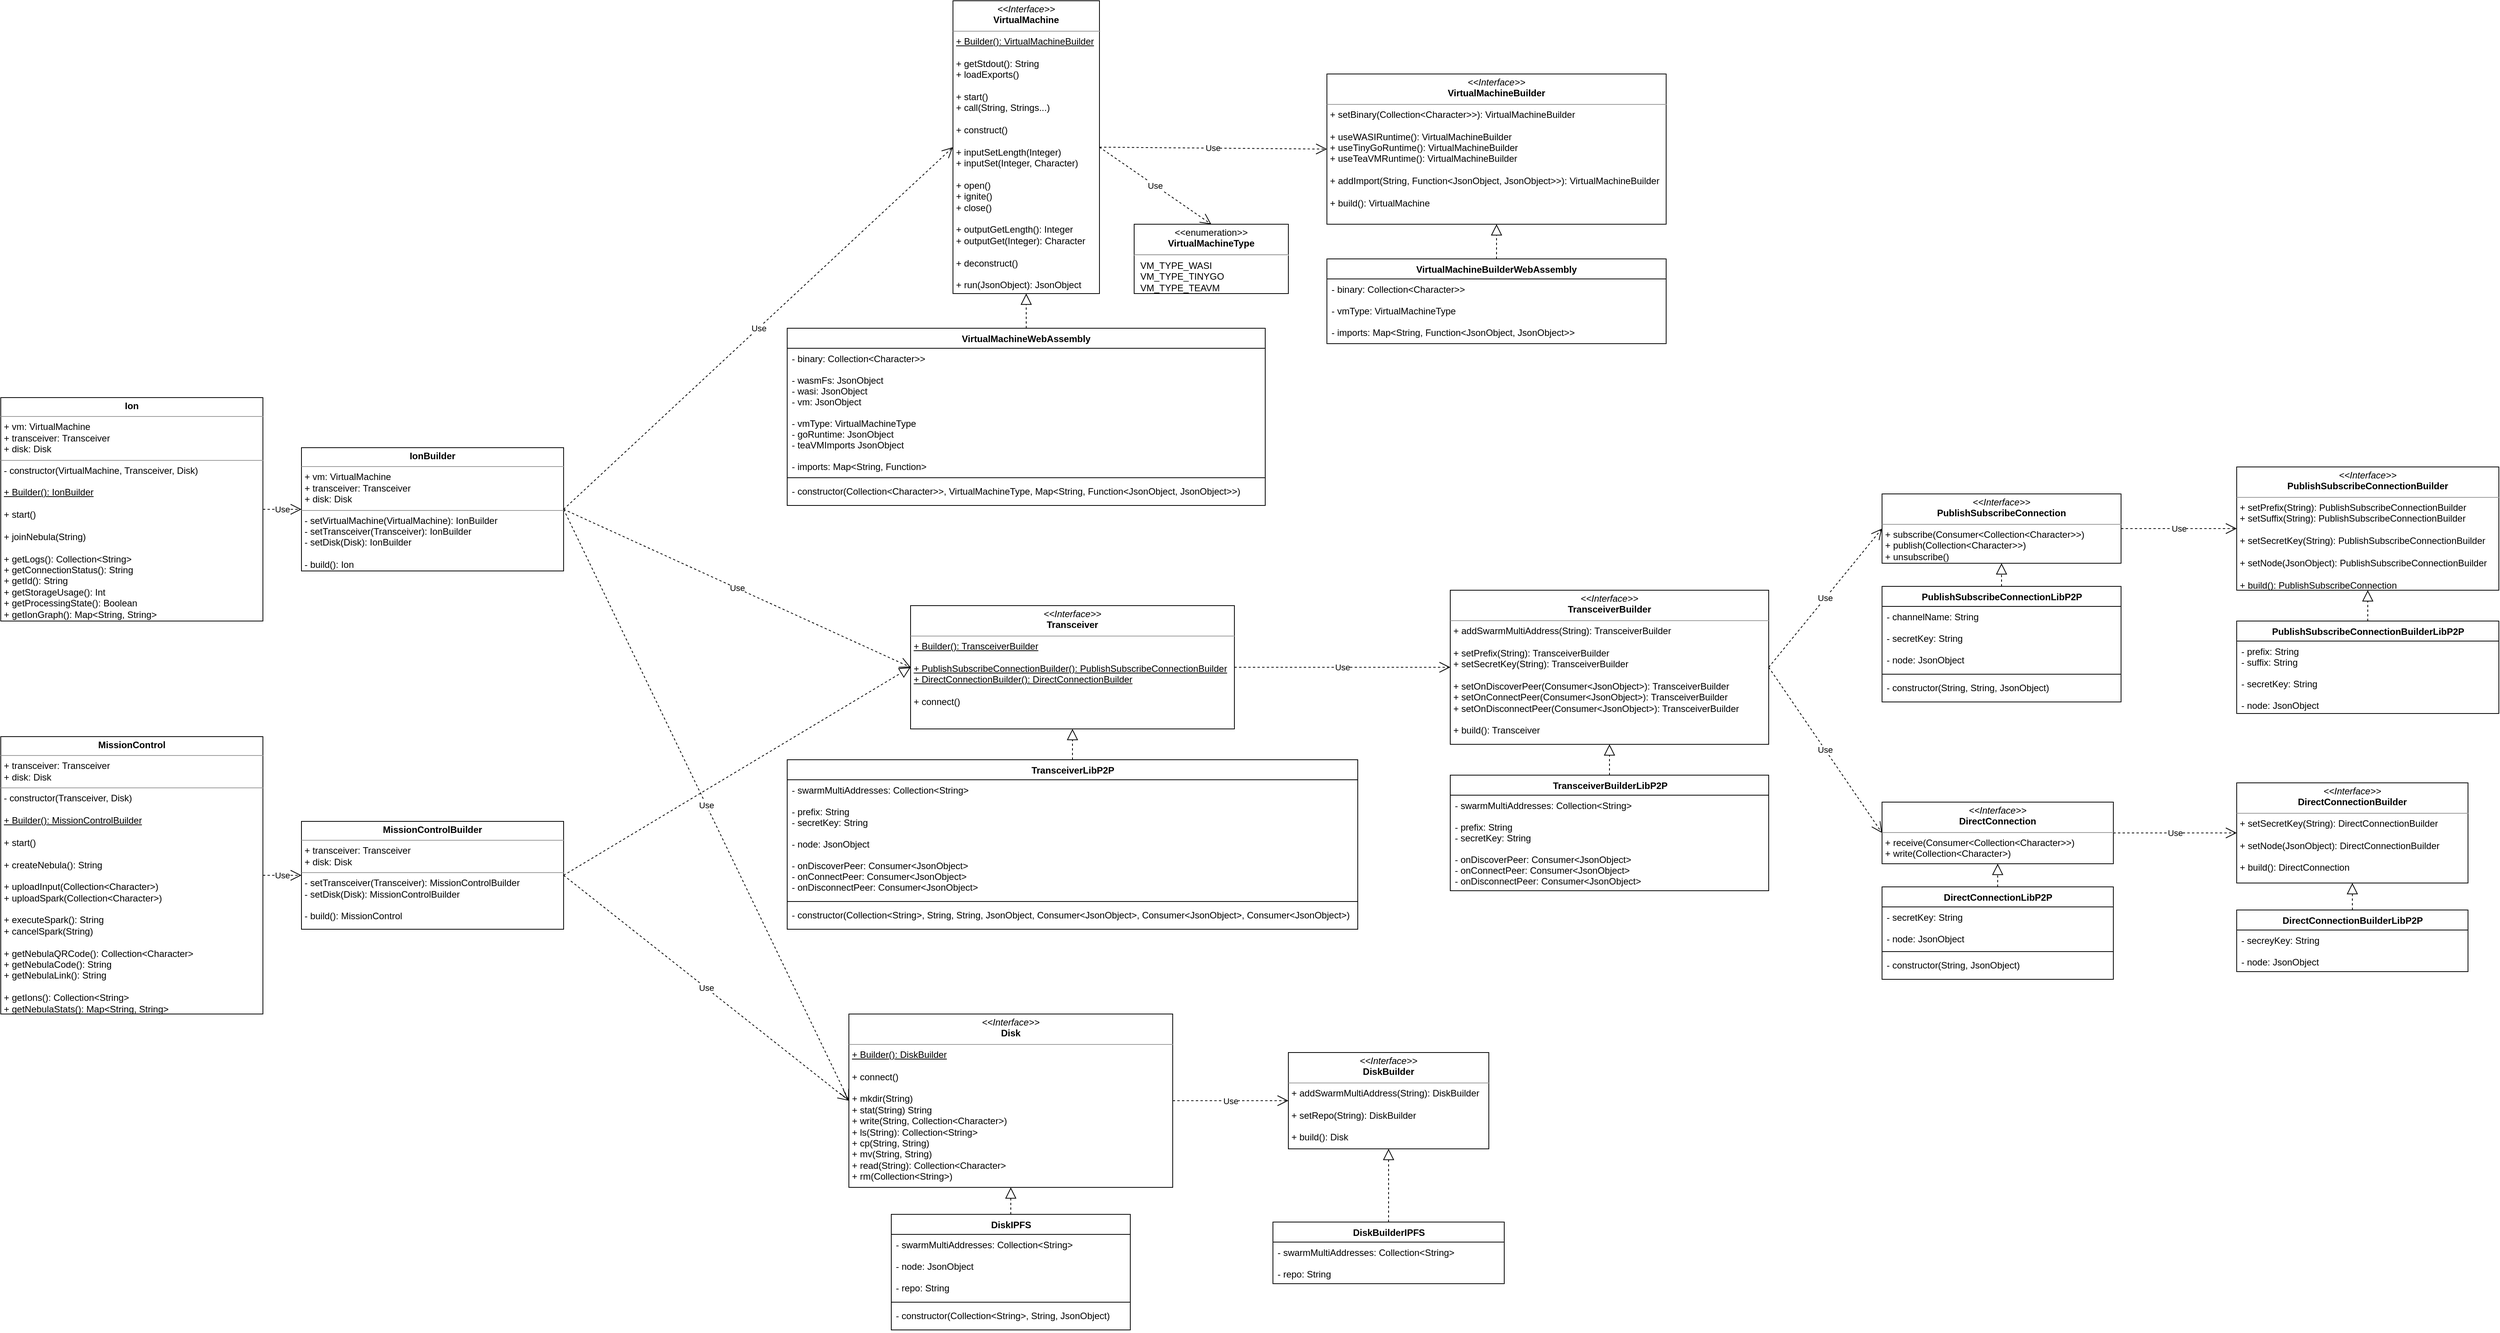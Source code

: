 <mxfile version="13.6.5">
    <diagram id="6hGFLwfOUW9BJ-s0fimq" name="Page-1">
        <mxGraphModel dx="3619" dy="1305" grid="1" gridSize="10" guides="1" tooltips="1" connect="1" arrows="1" fold="1" page="1" pageScale="1" pageWidth="827" pageHeight="1169" math="0" shadow="0">
            <root>
                <mxCell id="0"/>
                <mxCell id="1" parent="0"/>
                <mxCell id="10" value="&lt;p style=&quot;margin: 0px ; margin-top: 4px ; text-align: center&quot;&gt;&amp;lt;&amp;lt;enumeration&amp;gt;&amp;gt;&lt;br&gt;&lt;b&gt;VirtualMachineType&lt;/b&gt;&lt;/p&gt;&lt;hr&gt;&lt;p style=&quot;margin: 0px ; margin-left: 8px ; text-align: left&quot;&gt;VM_TYPE_WASI&lt;br&gt;&lt;/p&gt;&lt;p style=&quot;margin: 0px ; margin-left: 8px ; text-align: left&quot;&gt;VM_TYPE_TINYGO&lt;/p&gt;&lt;p style=&quot;margin: 0px ; margin-left: 8px ; text-align: left&quot;&gt;VM_TYPE_TEAVM&lt;/p&gt;" style="shape=rect;html=1;overflow=fill;whiteSpace=wrap;" parent="1" vertex="1">
                    <mxGeometry x="510" y="495" width="200" height="90" as="geometry"/>
                </mxCell>
                <mxCell id="40" value="&lt;p style=&quot;margin: 0px ; margin-top: 4px ; text-align: center&quot;&gt;&lt;i&gt;&amp;lt;&amp;lt;Interface&amp;gt;&amp;gt;&lt;/i&gt;&lt;br&gt;&lt;b&gt;DirectConnection&lt;/b&gt;&lt;/p&gt;&lt;hr size=&quot;1&quot;&gt;&lt;p style=&quot;margin: 0px ; margin-left: 4px&quot;&gt;+ receive(Consumer&amp;lt;Collection&amp;lt;Character&amp;gt;&amp;gt;)&lt;br&gt;&lt;/p&gt;&lt;p style=&quot;margin: 0px ; margin-left: 4px&quot;&gt;+ write(Collection&amp;lt;Character&amp;gt;)&lt;/p&gt;" style="verticalAlign=top;align=left;overflow=fill;fontSize=12;fontFamily=Helvetica;html=1;" parent="1" vertex="1">
                    <mxGeometry x="1480" y="1245" width="300" height="80" as="geometry"/>
                </mxCell>
                <mxCell id="41" value="" style="endArrow=block;dashed=1;endFill=0;endSize=12;html=1;entryX=0.5;entryY=1;entryDx=0;entryDy=0;exitX=0.5;exitY=0;exitDx=0;exitDy=0;" parent="1" source="32" target="40" edge="1">
                    <mxGeometry width="160" relative="1" as="geometry">
                        <mxPoint x="1380" y="1375" as="sourcePoint"/>
                        <mxPoint x="1540" y="1375" as="targetPoint"/>
                    </mxGeometry>
                </mxCell>
                <mxCell id="42" value="&lt;p style=&quot;margin: 0px ; margin-top: 4px ; text-align: center&quot;&gt;&lt;i&gt;&amp;lt;&amp;lt;Interface&amp;gt;&amp;gt;&lt;/i&gt;&lt;br&gt;&lt;b&gt;DirectConnectionBuilder&lt;/b&gt;&lt;/p&gt;&lt;hr size=&quot;1&quot;&gt;&lt;p style=&quot;margin: 0px ; margin-left: 4px&quot;&gt;+ setSecretKey(String): DirectConnectionBuilder&lt;/p&gt;&lt;p style=&quot;margin: 0px ; margin-left: 4px&quot;&gt;&lt;br&gt;&lt;/p&gt;&lt;p style=&quot;margin: 0px ; margin-left: 4px&quot;&gt;+ setNode(JsonObject): DirectConnectionBuilder&lt;/p&gt;&lt;p style=&quot;margin: 0px ; margin-left: 4px&quot;&gt;&lt;br&gt;&lt;/p&gt;&lt;p style=&quot;margin: 0px ; margin-left: 4px&quot;&gt;+ build(): DirectConnection&lt;/p&gt;" style="verticalAlign=top;align=left;overflow=fill;fontSize=12;fontFamily=Helvetica;html=1;" parent="1" vertex="1">
                    <mxGeometry x="1940" y="1220" width="300" height="130" as="geometry"/>
                </mxCell>
                <mxCell id="43" value="" style="endArrow=block;dashed=1;endFill=0;endSize=12;html=1;entryX=0.5;entryY=1;entryDx=0;entryDy=0;exitX=0.5;exitY=0;exitDx=0;exitDy=0;" parent="1" source="36" target="42" edge="1">
                    <mxGeometry width="160" relative="1" as="geometry">
                        <mxPoint x="1690" y="1375" as="sourcePoint"/>
                        <mxPoint x="1850" y="1375" as="targetPoint"/>
                    </mxGeometry>
                </mxCell>
                <mxCell id="45" value="&lt;p style=&quot;margin: 0px ; margin-top: 4px ; text-align: center&quot;&gt;&lt;i&gt;&amp;lt;&amp;lt;Interface&amp;gt;&amp;gt;&lt;/i&gt;&lt;br&gt;&lt;b&gt;PublishSubscribeConnection&lt;/b&gt;&lt;/p&gt;&lt;hr size=&quot;1&quot;&gt;&lt;p style=&quot;margin: 0px ; margin-left: 4px&quot;&gt;+ subscribe(Consumer&amp;lt;Collection&amp;lt;Character&amp;gt;&amp;gt;)&lt;/p&gt;&lt;p style=&quot;margin: 0px ; margin-left: 4px&quot;&gt;+ publish(Collection&amp;lt;Character&amp;gt;&amp;gt;)&lt;/p&gt;&lt;p style=&quot;margin: 0px ; margin-left: 4px&quot;&gt;+ unsubscribe()&lt;/p&gt;" style="verticalAlign=top;align=left;overflow=fill;fontSize=12;fontFamily=Helvetica;html=1;" parent="1" vertex="1">
                    <mxGeometry x="1480" y="845" width="310" height="90" as="geometry"/>
                </mxCell>
                <mxCell id="46" value="" style="endArrow=block;dashed=1;endFill=0;endSize=12;html=1;entryX=0.5;entryY=1;entryDx=0;entryDy=0;exitX=0.5;exitY=0;exitDx=0;exitDy=0;" parent="1" source="23" target="45" edge="1">
                    <mxGeometry width="160" relative="1" as="geometry">
                        <mxPoint x="1460" y="1185" as="sourcePoint"/>
                        <mxPoint x="1620" y="1185" as="targetPoint"/>
                    </mxGeometry>
                </mxCell>
                <mxCell id="47" value="&lt;p style=&quot;margin: 0px ; margin-top: 4px ; text-align: center&quot;&gt;&lt;i&gt;&amp;lt;&amp;lt;Interface&amp;gt;&amp;gt;&lt;/i&gt;&lt;br&gt;&lt;b&gt;PublishSubscribeConnectionBuilder&lt;/b&gt;&lt;/p&gt;&lt;hr size=&quot;1&quot;&gt;&lt;p style=&quot;margin: 0px ; margin-left: 4px&quot;&gt;+ setPrefix(String): PublishSubscribeConnectionBuilder&lt;/p&gt;&lt;p style=&quot;margin: 0px ; margin-left: 4px&quot;&gt;+ setSuffix(String): PublishSubscribeConnectionBuilder&lt;/p&gt;&lt;p style=&quot;margin: 0px ; margin-left: 4px&quot;&gt;&lt;br&gt;&lt;/p&gt;&lt;p style=&quot;margin: 0px ; margin-left: 4px&quot;&gt;+ setSecretKey(String): PublishSubscribeConnectionBuilder&lt;/p&gt;&lt;p style=&quot;margin: 0px ; margin-left: 4px&quot;&gt;&lt;br&gt;&lt;/p&gt;&lt;p style=&quot;margin: 0px ; margin-left: 4px&quot;&gt;+ setNode(JsonObject): PublishSubscribeConnectionBuilder&lt;/p&gt;&lt;p style=&quot;margin: 0px ; margin-left: 4px&quot;&gt;&lt;br&gt;&lt;/p&gt;&lt;p style=&quot;margin: 0px ; margin-left: 4px&quot;&gt;+ build(): PublishSubscribeConnection&lt;/p&gt;" style="verticalAlign=top;align=left;overflow=fill;fontSize=12;fontFamily=Helvetica;html=1;" parent="1" vertex="1">
                    <mxGeometry x="1940" y="810" width="340" height="160" as="geometry"/>
                </mxCell>
                <mxCell id="51" value="" style="endArrow=block;dashed=1;endFill=0;endSize=12;html=1;entryX=0.5;entryY=1;entryDx=0;entryDy=0;exitX=0.5;exitY=0;exitDx=0;exitDy=0;" parent="1" source="28" target="47" edge="1">
                    <mxGeometry width="160" relative="1" as="geometry">
                        <mxPoint x="1875" y="1165" as="sourcePoint"/>
                        <mxPoint x="2035" y="1165" as="targetPoint"/>
                    </mxGeometry>
                </mxCell>
                <mxCell id="52" value="&lt;p style=&quot;margin: 0px ; margin-top: 4px ; text-align: center&quot;&gt;&lt;i&gt;&amp;lt;&amp;lt;Interface&amp;gt;&amp;gt;&lt;/i&gt;&lt;br&gt;&lt;b&gt;TransceiverBuilder&lt;/b&gt;&lt;/p&gt;&lt;hr size=&quot;1&quot;&gt;&lt;p style=&quot;margin: 0px ; margin-left: 4px&quot;&gt;+ addSwarmMultiAddress(String): TransceiverBuilder&lt;br style=&quot;padding: 0px ; margin: 0px&quot;&gt;&lt;br style=&quot;padding: 0px ; margin: 0px&quot;&gt;+ setPrefix(String): TransceiverBuilder&lt;br style=&quot;padding: 0px ; margin: 0px&quot;&gt;+ setSecretKey(String): TransceiverBuilder&lt;br style=&quot;padding: 0px ; margin: 0px&quot;&gt;&lt;br style=&quot;padding: 0px ; margin: 0px&quot;&gt;+ setOnDiscoverPeer(Consumer&amp;lt;JsonObject&amp;gt;): TransceiverBuilder&lt;br style=&quot;padding: 0px ; margin: 0px&quot;&gt;+ setOnConnectPeer(Consumer&amp;lt;JsonObject&amp;gt;): TransceiverBuilder&lt;br style=&quot;padding: 0px ; margin: 0px&quot;&gt;+ setOnDisconnectPeer(Consumer&amp;lt;JsonObject&amp;gt;): TransceiverBuilder&lt;br style=&quot;padding: 0px ; margin: 0px&quot;&gt;&lt;br style=&quot;padding: 0px ; margin: 0px&quot;&gt;+ build(): Transceiver&lt;br&gt;&lt;/p&gt;" style="verticalAlign=top;align=left;overflow=fill;fontSize=12;fontFamily=Helvetica;html=1;" parent="1" vertex="1">
                    <mxGeometry x="920" y="970" width="413" height="200" as="geometry"/>
                </mxCell>
                <mxCell id="sxHCqdWgwuU_68WpSeui-53" value="&lt;p style=&quot;margin: 0px ; margin-top: 4px ; text-align: center&quot;&gt;&lt;i&gt;&amp;lt;&amp;lt;Interface&amp;gt;&amp;gt;&lt;/i&gt;&lt;br&gt;&lt;b&gt;Transceiver&lt;/b&gt;&lt;/p&gt;&lt;hr size=&quot;1&quot;&gt;&lt;p style=&quot;margin: 0px ; margin-left: 4px&quot;&gt;&lt;u&gt;+ Builder(): TransceiverBuilder&lt;br&gt;&lt;br&gt;+ PublishSubscribeConnectionBuilder(): PublishSubscribeConnectionBuilder&lt;br&gt;&lt;/u&gt;&lt;u&gt;+ DirectConnectionBuilder(): DirectConnectionBuilder&lt;br&gt;&lt;/u&gt;&lt;br&gt;+ connect()&lt;br&gt;&lt;/p&gt;" style="verticalAlign=top;align=left;overflow=fill;fontSize=12;fontFamily=Helvetica;html=1;" parent="1" vertex="1">
                    <mxGeometry x="220" y="990" width="420" height="160" as="geometry"/>
                </mxCell>
                <mxCell id="sxHCqdWgwuU_68WpSeui-55" value="&lt;p style=&quot;margin: 0px ; margin-top: 4px ; text-align: center&quot;&gt;&lt;i&gt;&amp;lt;&amp;lt;Interface&amp;gt;&amp;gt;&lt;/i&gt;&lt;br&gt;&lt;b&gt;VirtualMachineBuilder&lt;/b&gt;&lt;br&gt;&lt;/p&gt;&lt;hr size=&quot;1&quot;&gt;&lt;p style=&quot;margin: 0px ; margin-left: 4px&quot;&gt;&lt;span&gt;+ setBinary(Collection&amp;lt;Character&amp;gt;&amp;gt;): VirtualMachineBuilder&lt;/span&gt;&lt;br&gt;&lt;/p&gt;&lt;p style=&quot;margin: 0px ; margin-left: 4px&quot;&gt;&lt;br&gt;&lt;/p&gt;&lt;p style=&quot;margin: 0px ; margin-left: 4px&quot;&gt;+ useWASIRuntime(): VirtualMachineBuilder&lt;/p&gt;&lt;p style=&quot;margin: 0px ; margin-left: 4px&quot;&gt;+ useTinyGoRuntime(): VirtualMachineBuilder&lt;/p&gt;&lt;p style=&quot;margin: 0px ; margin-left: 4px&quot;&gt;+ useTeaVMRuntime(): VirtualMachineBuilder&lt;/p&gt;&lt;p style=&quot;margin: 0px ; margin-left: 4px&quot;&gt;&lt;br&gt;&lt;/p&gt;&lt;p style=&quot;margin: 0px ; margin-left: 4px&quot;&gt;+ addImport(String, Function&amp;lt;JsonObject, JsonObject&amp;gt;&amp;gt;): VirtualMachineBuilder&lt;/p&gt;&lt;p style=&quot;margin: 0px ; margin-left: 4px&quot;&gt;&lt;br&gt;&lt;/p&gt;&lt;p style=&quot;margin: 0px ; margin-left: 4px&quot;&gt;+ build(): VirtualMachine&lt;/p&gt;" style="verticalAlign=top;align=left;overflow=fill;fontSize=12;fontFamily=Helvetica;html=1;" parent="1" vertex="1">
                    <mxGeometry x="760" y="300" width="440" height="195" as="geometry"/>
                </mxCell>
                <mxCell id="sxHCqdWgwuU_68WpSeui-58" value="&lt;p style=&quot;margin: 0px ; margin-top: 4px ; text-align: center&quot;&gt;&lt;i&gt;&amp;lt;&amp;lt;Interface&amp;gt;&amp;gt;&lt;/i&gt;&lt;br&gt;&lt;span style=&quot;font-weight: 700&quot;&gt;VirtualMachine&lt;/span&gt;&lt;br&gt;&lt;/p&gt;&lt;hr size=&quot;1&quot;&gt;&lt;p style=&quot;margin: 0px ; margin-left: 4px&quot;&gt;&lt;u&gt;+ Builder(): VirtualMachineBuilder&lt;br&gt;&lt;/u&gt;&lt;br&gt;+ getStdout(): String&lt;br&gt;+ loadExports()&lt;br&gt;&lt;br&gt;+ start()&lt;br&gt;+ call(String, Strings...)&lt;br&gt;&lt;br&gt;+ construct()&lt;br&gt;&lt;br&gt;+ inputSetLength(Integer)&lt;br&gt;+ inputSet(Integer, Character)&lt;br&gt;&lt;br&gt;+ open()&lt;br&gt;+ ignite()&lt;br&gt;+ close()&lt;br&gt;&lt;br&gt;+ outputGetLength(): Integer&lt;br&gt;+ outputGet(Integer): Character&lt;br&gt;&lt;br&gt;+ deconstruct()&lt;br&gt;&lt;br&gt;+ run(JsonObject): JsonObject&lt;br&gt;&lt;/p&gt;" style="verticalAlign=top;align=left;overflow=fill;fontSize=12;fontFamily=Helvetica;html=1;" parent="1" vertex="1">
                    <mxGeometry x="275" y="205" width="190" height="380" as="geometry"/>
                </mxCell>
                <mxCell id="fKdP36l-M5kC6lyTv1g1-52" value="&lt;p style=&quot;margin: 0px ; margin-top: 4px ; text-align: center&quot;&gt;&lt;i&gt;&amp;lt;&amp;lt;Interface&amp;gt;&amp;gt;&lt;/i&gt;&lt;br&gt;&lt;b&gt;Disk&lt;/b&gt;&lt;/p&gt;&lt;hr size=&quot;1&quot;&gt;&lt;p style=&quot;margin: 0px ; margin-left: 4px&quot;&gt;&lt;u&gt;+ Builder(): DiskBuilder&lt;/u&gt;&lt;u&gt;&lt;br&gt;&lt;/u&gt;&lt;br&gt;+ connect()&lt;br&gt;&lt;/p&gt;&lt;p style=&quot;margin: 0px ; margin-left: 4px&quot;&gt;&lt;br&gt;&lt;/p&gt;&lt;p style=&quot;margin: 0px ; margin-left: 4px&quot;&gt;+ mkdir(String)&lt;/p&gt;&lt;p style=&quot;margin: 0px ; margin-left: 4px&quot;&gt;+ stat(String) String&lt;/p&gt;&lt;p style=&quot;margin: 0px ; margin-left: 4px&quot;&gt;+ write(String, Collection&amp;lt;Character&amp;gt;)&lt;/p&gt;&lt;p style=&quot;margin: 0px ; margin-left: 4px&quot;&gt;+ ls(String): Collection&amp;lt;String&amp;gt;&lt;/p&gt;&lt;p style=&quot;margin: 0px ; margin-left: 4px&quot;&gt;+ cp(String, String)&lt;/p&gt;&lt;p style=&quot;margin: 0px ; margin-left: 4px&quot;&gt;+ mv(String, String)&lt;/p&gt;&lt;p style=&quot;margin: 0px ; margin-left: 4px&quot;&gt;+ read(String): Collection&amp;lt;Character&amp;gt;&lt;/p&gt;&lt;p style=&quot;margin: 0px ; margin-left: 4px&quot;&gt;+ rm(Collection&amp;lt;String&amp;gt;)&lt;/p&gt;" style="verticalAlign=top;align=left;overflow=fill;fontSize=12;fontFamily=Helvetica;html=1;" parent="1" vertex="1">
                    <mxGeometry x="140" y="1520" width="420" height="225" as="geometry"/>
                </mxCell>
                <mxCell id="fKdP36l-M5kC6lyTv1g1-57" value="" style="endArrow=block;dashed=1;endFill=0;endSize=12;html=1;entryX=0.5;entryY=1;entryDx=0;entryDy=0;exitX=0.5;exitY=0;exitDx=0;exitDy=0;" parent="1" source="fKdP36l-M5kC6lyTv1g1-53" target="fKdP36l-M5kC6lyTv1g1-52" edge="1">
                    <mxGeometry width="160" relative="1" as="geometry">
                        <mxPoint x="645" y="1900" as="sourcePoint"/>
                        <mxPoint x="805" y="1900" as="targetPoint"/>
                    </mxGeometry>
                </mxCell>
                <mxCell id="fKdP36l-M5kC6lyTv1g1-58" value="&lt;p style=&quot;margin: 0px ; margin-top: 4px ; text-align: center&quot;&gt;&lt;i&gt;&amp;lt;&amp;lt;Interface&amp;gt;&amp;gt;&lt;/i&gt;&lt;br&gt;&lt;b&gt;DiskBuilder&lt;/b&gt;&lt;/p&gt;&lt;hr size=&quot;1&quot;&gt;&lt;p style=&quot;margin: 0px ; margin-left: 4px&quot;&gt;+ addSwarmMultiAddress(String): DiskBuilder&lt;br style=&quot;padding: 0px ; margin: 0px&quot;&gt;&lt;/p&gt;&lt;p style=&quot;margin: 0px ; margin-left: 4px&quot;&gt;&lt;br&gt;&lt;/p&gt;&lt;p style=&quot;margin: 0px ; margin-left: 4px&quot;&gt;+ setRepo(String): DiskBuilder&lt;/p&gt;&lt;p style=&quot;margin: 0px ; margin-left: 4px&quot;&gt;&lt;br&gt;&lt;/p&gt;&lt;p style=&quot;margin: 0px ; margin-left: 4px&quot;&gt;+ build(): Disk&lt;/p&gt;" style="verticalAlign=top;align=left;overflow=fill;fontSize=12;fontFamily=Helvetica;html=1;" parent="1" vertex="1">
                    <mxGeometry x="710" y="1570" width="260" height="125" as="geometry"/>
                </mxCell>
                <mxCell id="fKdP36l-M5kC6lyTv1g1-61" value="" style="endArrow=block;dashed=1;endFill=0;endSize=12;html=1;entryX=0.5;entryY=1;entryDx=0;entryDy=0;exitX=0.5;exitY=0;exitDx=0;exitDy=0;" parent="1" source="fKdP36l-M5kC6lyTv1g1-59" target="fKdP36l-M5kC6lyTv1g1-58" edge="1">
                    <mxGeometry width="160" relative="1" as="geometry">
                        <mxPoint x="1115" y="1730" as="sourcePoint"/>
                        <mxPoint x="1275" y="1730" as="targetPoint"/>
                    </mxGeometry>
                </mxCell>
                <mxCell id="fKdP36l-M5kC6lyTv1g1-69" value="&lt;p style=&quot;margin: 0px ; margin-top: 4px ; text-align: center&quot;&gt;&lt;b&gt;Ion&lt;/b&gt;&lt;/p&gt;&lt;hr size=&quot;1&quot;&gt;&lt;p style=&quot;margin: 0px ; margin-left: 4px&quot;&gt;+ vm: VirtualMachine&lt;/p&gt;&lt;p style=&quot;margin: 0px ; margin-left: 4px&quot;&gt;+ transceiver: Transceiver&lt;/p&gt;&lt;p style=&quot;margin: 0px ; margin-left: 4px&quot;&gt;+ disk: Disk&lt;/p&gt;&lt;hr size=&quot;1&quot;&gt;&lt;p style=&quot;margin: 0px ; margin-left: 4px&quot;&gt;- constructor(VirtualMachine, Transceiver, Disk)&lt;/p&gt;&lt;p style=&quot;margin: 0px ; margin-left: 4px&quot;&gt;&lt;br&gt;&lt;/p&gt;&lt;p style=&quot;margin: 0px ; margin-left: 4px&quot;&gt;&lt;u&gt;+ Builder(): IonBuilder&lt;br&gt;&lt;/u&gt;&lt;/p&gt;&lt;p style=&quot;margin: 0px ; margin-left: 4px&quot;&gt;&lt;br&gt;&lt;/p&gt;&lt;p style=&quot;margin: 0px 0px 0px 4px&quot;&gt;+ start()&lt;/p&gt;&lt;p style=&quot;margin: 0px 0px 0px 4px&quot;&gt;&lt;br&gt;&lt;/p&gt;&lt;p style=&quot;margin: 0px 0px 0px 4px&quot;&gt;+ joinNebula(String)&lt;/p&gt;&lt;p style=&quot;margin: 0px 0px 0px 4px&quot;&gt;&lt;br&gt;&lt;/p&gt;&lt;p style=&quot;margin: 0px 0px 0px 4px&quot;&gt;+ getLogs(): Collection&amp;lt;String&amp;gt;&lt;/p&gt;&lt;p style=&quot;margin: 0px 0px 0px 4px&quot;&gt;+ getConnectionStatus(): String&lt;/p&gt;&lt;p style=&quot;margin: 0px 0px 0px 4px&quot;&gt;+ getId(): String&lt;/p&gt;&lt;p style=&quot;margin: 0px 0px 0px 4px&quot;&gt;+ getStorageUsage(): Int&lt;/p&gt;&lt;p style=&quot;margin: 0px 0px 0px 4px&quot;&gt;+ getProcessingState(): Boolean&lt;/p&gt;&lt;p style=&quot;margin: 0px 0px 0px 4px&quot;&gt;+ getIonGraph(): Map&amp;lt;String, String&amp;gt;&lt;/p&gt;" style="verticalAlign=top;align=left;overflow=fill;fontSize=12;fontFamily=Helvetica;html=1;" parent="1" vertex="1">
                    <mxGeometry x="-960" y="720" width="340" height="290" as="geometry"/>
                </mxCell>
                <mxCell id="fKdP36l-M5kC6lyTv1g1-70" value="&lt;p style=&quot;margin: 0px ; margin-top: 4px ; text-align: center&quot;&gt;&lt;b&gt;IonBuilder&lt;/b&gt;&lt;br&gt;&lt;/p&gt;&lt;hr size=&quot;1&quot;&gt;&lt;p style=&quot;margin: 0px ; margin-left: 4px&quot;&gt;+ vm: VirtualMachine&lt;/p&gt;&lt;p style=&quot;margin: 0px ; margin-left: 4px&quot;&gt;+ transceiver: Transceiver&lt;/p&gt;&lt;p style=&quot;margin: 0px ; margin-left: 4px&quot;&gt;+ disk: Disk&lt;/p&gt;&lt;hr size=&quot;1&quot;&gt;&lt;p style=&quot;margin: 0px ; margin-left: 4px&quot;&gt;- setVirtualMachine(VirtualMachine): IonBuilder&lt;/p&gt;&lt;p style=&quot;margin: 0px ; margin-left: 4px&quot;&gt;- setTransceiver(Transceiver): IonBuilder&lt;/p&gt;&lt;p style=&quot;margin: 0px ; margin-left: 4px&quot;&gt;- setDisk(Disk): IonBuilder&lt;/p&gt;&lt;p style=&quot;margin: 0px ; margin-left: 4px&quot;&gt;&lt;br&gt;&lt;/p&gt;&lt;p style=&quot;margin: 0px ; margin-left: 4px&quot;&gt;- build(): Ion&lt;/p&gt;" style="verticalAlign=top;align=left;overflow=fill;fontSize=12;fontFamily=Helvetica;html=1;" parent="1" vertex="1">
                    <mxGeometry x="-570" y="785" width="340" height="160" as="geometry"/>
                </mxCell>
                <mxCell id="fKdP36l-M5kC6lyTv1g1-71" value="&lt;p style=&quot;margin: 0px ; margin-top: 4px ; text-align: center&quot;&gt;&lt;b&gt;MissionControl&lt;/b&gt;&lt;/p&gt;&lt;hr size=&quot;1&quot;&gt;&lt;p style=&quot;margin: 0px ; margin-left: 4px&quot;&gt;&lt;span&gt;+ transceiver: Transceiver&lt;/span&gt;&lt;br&gt;&lt;/p&gt;&lt;p style=&quot;margin: 0px ; margin-left: 4px&quot;&gt;+ disk: Disk&lt;/p&gt;&lt;hr size=&quot;1&quot;&gt;&lt;p style=&quot;margin: 0px ; margin-left: 4px&quot;&gt;- constructor(Transceiver, Disk)&lt;/p&gt;&lt;p style=&quot;margin: 0px ; margin-left: 4px&quot;&gt;&lt;br&gt;&lt;/p&gt;&lt;p style=&quot;margin: 0px ; margin-left: 4px&quot;&gt;&lt;u&gt;+ Builder(): MissionControlBuilder&lt;br&gt;&lt;/u&gt;&lt;/p&gt;&lt;p style=&quot;margin: 0px ; margin-left: 4px&quot;&gt;&lt;br&gt;&lt;/p&gt;&lt;p style=&quot;margin: 0px 0px 0px 4px&quot;&gt;+ start()&lt;/p&gt;&lt;p style=&quot;margin: 0px 0px 0px 4px&quot;&gt;&lt;br&gt;&lt;/p&gt;&lt;p style=&quot;margin: 0px 0px 0px 4px&quot;&gt;+ createNebula(): String&lt;/p&gt;&lt;p style=&quot;margin: 0px 0px 0px 4px&quot;&gt;&lt;br&gt;&lt;/p&gt;&lt;p style=&quot;margin: 0px 0px 0px 4px&quot;&gt;+ uploadInput(Collection&amp;lt;Character&amp;gt;)&lt;/p&gt;&lt;p style=&quot;margin: 0px 0px 0px 4px&quot;&gt;+ uploadSpark(Collection&amp;lt;Character&amp;gt;)&lt;/p&gt;&lt;p style=&quot;margin: 0px 0px 0px 4px&quot;&gt;&lt;br&gt;&lt;/p&gt;&lt;p style=&quot;margin: 0px 0px 0px 4px&quot;&gt;+ executeSpark(): String&lt;/p&gt;&lt;p style=&quot;margin: 0px 0px 0px 4px&quot;&gt;+ cancelSpark(String)&lt;/p&gt;&lt;p style=&quot;margin: 0px 0px 0px 4px&quot;&gt;&lt;br&gt;&lt;/p&gt;&lt;p style=&quot;margin: 0px 0px 0px 4px&quot;&gt;+ getNebulaQRCode(): Collection&amp;lt;Character&amp;gt;&lt;/p&gt;&lt;p style=&quot;margin: 0px 0px 0px 4px&quot;&gt;+ getNebulaCode(): String&lt;/p&gt;&lt;p style=&quot;margin: 0px 0px 0px 4px&quot;&gt;+ getNebulaLink(): String&lt;/p&gt;&lt;p style=&quot;margin: 0px 0px 0px 4px&quot;&gt;&lt;br&gt;&lt;/p&gt;&lt;p style=&quot;margin: 0px 0px 0px 4px&quot;&gt;+ getIons(): Collection&amp;lt;String&amp;gt;&lt;/p&gt;&lt;p style=&quot;margin: 0px 0px 0px 4px&quot;&gt;+ getNebulaStats(): Map&amp;lt;String, String&amp;gt;&lt;/p&gt;" style="verticalAlign=top;align=left;overflow=fill;fontSize=12;fontFamily=Helvetica;html=1;" parent="1" vertex="1">
                    <mxGeometry x="-960" y="1160" width="340" height="360" as="geometry"/>
                </mxCell>
                <mxCell id="fKdP36l-M5kC6lyTv1g1-72" value="&lt;p style=&quot;margin: 0px ; margin-top: 4px ; text-align: center&quot;&gt;&lt;b&gt;MissionControlBuilder&lt;/b&gt;&lt;br&gt;&lt;/p&gt;&lt;hr size=&quot;1&quot;&gt;&lt;p style=&quot;margin: 0px ; margin-left: 4px&quot;&gt;&lt;span&gt;+ transceiver: Transceiver&lt;/span&gt;&lt;br&gt;&lt;/p&gt;&lt;p style=&quot;margin: 0px ; margin-left: 4px&quot;&gt;+ disk: Disk&lt;/p&gt;&lt;hr size=&quot;1&quot;&gt;&lt;p style=&quot;margin: 0px ; margin-left: 4px&quot;&gt;&lt;span&gt;- setTransceiver(Transceiver): MissionControlBuilder&lt;/span&gt;&lt;br&gt;&lt;/p&gt;&lt;p style=&quot;margin: 0px ; margin-left: 4px&quot;&gt;- setDisk(Disk): MissionControlBuilder&lt;/p&gt;&lt;p style=&quot;margin: 0px ; margin-left: 4px&quot;&gt;&lt;br&gt;&lt;/p&gt;&lt;p style=&quot;margin: 0px ; margin-left: 4px&quot;&gt;- build(): MissionControl&lt;/p&gt;" style="verticalAlign=top;align=left;overflow=fill;fontSize=12;fontFamily=Helvetica;html=1;" parent="1" vertex="1">
                    <mxGeometry x="-570" y="1270" width="340" height="140" as="geometry"/>
                </mxCell>
                <mxCell id="15" value="TransceiverLibP2P" style="swimlane;fontStyle=1;align=center;verticalAlign=top;childLayout=stackLayout;horizontal=1;startSize=26;horizontalStack=0;resizeParent=1;resizeParentMax=0;resizeLast=0;collapsible=1;marginBottom=0;html=1;" parent="1" vertex="1">
                    <mxGeometry x="60" y="1190" width="740" height="220" as="geometry"/>
                </mxCell>
                <mxCell id="16" value="- swarmMultiAddresses: Collection&lt;String&gt;&#10;&#10;- prefix: String&#10;- secretKey: String&#10;&#10;- node: JsonObject&#10;&#10;- onDiscoverPeer: Consumer&lt;JsonObject&gt;&#10;- onConnectPeer: Consumer&lt;JsonObject&gt;&#10;- onDisconnectPeer: Consumer&lt;JsonObject&gt;" style="text;strokeColor=none;fillColor=none;align=left;verticalAlign=top;spacingLeft=4;spacingRight=4;overflow=hidden;rotatable=0;points=[[0,0.5],[1,0.5]];portConstraint=eastwest;" parent="15" vertex="1">
                    <mxGeometry y="26" width="740" height="154" as="geometry"/>
                </mxCell>
                <mxCell id="17" value="" style="line;strokeWidth=1;fillColor=none;align=left;verticalAlign=middle;spacingTop=-1;spacingLeft=3;spacingRight=3;rotatable=0;labelPosition=right;points=[];portConstraint=eastwest;" parent="15" vertex="1">
                    <mxGeometry y="180" width="740" height="8" as="geometry"/>
                </mxCell>
                <mxCell id="18" value="- constructor(Collection&amp;lt;String&amp;gt;, String, String, JsonObject, Consumer&amp;lt;JsonObject&amp;gt;, Consumer&amp;lt;JsonObject&amp;gt;, Consumer&amp;lt;JsonObject&amp;gt;)" style="text;strokeColor=none;fillColor=none;align=left;verticalAlign=top;spacingLeft=4;spacingRight=4;overflow=hidden;rotatable=0;points=[[0,0.5],[1,0.5]];portConstraint=eastwest;html=1;" parent="15" vertex="1">
                    <mxGeometry y="188" width="740" height="32" as="geometry"/>
                </mxCell>
                <mxCell id="53" value="" style="endArrow=block;dashed=1;endFill=0;endSize=12;html=1;entryX=0.5;entryY=1;entryDx=0;entryDy=0;exitX=0.5;exitY=0;exitDx=0;exitDy=0;" edge="1" parent="1" source="6" target="sxHCqdWgwuU_68WpSeui-58">
                    <mxGeometry width="160" relative="1" as="geometry">
                        <mxPoint x="-120" y="770" as="sourcePoint"/>
                        <mxPoint x="40" y="770" as="targetPoint"/>
                    </mxGeometry>
                </mxCell>
                <mxCell id="54" value="" style="endArrow=block;dashed=1;endFill=0;endSize=12;html=1;entryX=0.5;entryY=1;entryDx=0;entryDy=0;exitX=0.5;exitY=0;exitDx=0;exitDy=0;" edge="1" parent="1" source="11" target="sxHCqdWgwuU_68WpSeui-55">
                    <mxGeometry width="160" relative="1" as="geometry">
                        <mxPoint x="820" y="775" as="sourcePoint"/>
                        <mxPoint x="980" y="775" as="targetPoint"/>
                    </mxGeometry>
                </mxCell>
                <mxCell id="55" value="" style="endArrow=block;dashed=1;endFill=0;endSize=12;html=1;entryX=0.5;entryY=1;entryDx=0;entryDy=0;exitX=0.5;exitY=0;exitDx=0;exitDy=0;" edge="1" parent="1" source="15" target="sxHCqdWgwuU_68WpSeui-53">
                    <mxGeometry width="160" relative="1" as="geometry">
                        <mxPoint x="-320" y="1310" as="sourcePoint"/>
                        <mxPoint x="-160" y="1310" as="targetPoint"/>
                    </mxGeometry>
                </mxCell>
                <mxCell id="56" value="" style="endArrow=block;dashed=1;endFill=0;endSize=12;html=1;entryX=0.5;entryY=1;entryDx=0;entryDy=0;exitX=0.5;exitY=0;exitDx=0;exitDy=0;" edge="1" parent="1" source="19" target="52">
                    <mxGeometry width="160" relative="1" as="geometry">
                        <mxPoint x="1090" y="1460" as="sourcePoint"/>
                        <mxPoint x="1250" y="1460" as="targetPoint"/>
                    </mxGeometry>
                </mxCell>
                <mxCell id="57" value="Use" style="endArrow=open;endSize=12;dashed=1;html=1;entryX=0;entryY=0.5;entryDx=0;entryDy=0;exitX=1;exitY=0.5;exitDx=0;exitDy=0;" edge="1" parent="1" source="fKdP36l-M5kC6lyTv1g1-70" target="sxHCqdWgwuU_68WpSeui-58">
                    <mxGeometry width="160" relative="1" as="geometry">
                        <mxPoint x="-170" y="820" as="sourcePoint"/>
                        <mxPoint x="-60" y="430" as="targetPoint"/>
                    </mxGeometry>
                </mxCell>
                <mxCell id="58" value="Use" style="endArrow=open;endSize=12;dashed=1;html=1;entryX=0;entryY=0.5;entryDx=0;entryDy=0;exitX=1;exitY=0.5;exitDx=0;exitDy=0;" edge="1" parent="1" source="fKdP36l-M5kC6lyTv1g1-70" target="sxHCqdWgwuU_68WpSeui-53">
                    <mxGeometry width="160" relative="1" as="geometry">
                        <mxPoint x="-160" y="880" as="sourcePoint"/>
                        <mxPoint x="70" y="1030" as="targetPoint"/>
                    </mxGeometry>
                </mxCell>
                <mxCell id="59" value="Use" style="endArrow=open;endSize=12;dashed=1;html=1;entryX=0;entryY=0.5;entryDx=0;entryDy=0;exitX=1;exitY=0.5;exitDx=0;exitDy=0;" edge="1" parent="1" source="fKdP36l-M5kC6lyTv1g1-70" target="fKdP36l-M5kC6lyTv1g1-52">
                    <mxGeometry width="160" relative="1" as="geometry">
                        <mxPoint x="-160" y="960" as="sourcePoint"/>
                        <mxPoint x="-80" y="1070" as="targetPoint"/>
                    </mxGeometry>
                </mxCell>
                <mxCell id="60" value="Use" style="endArrow=open;endSize=12;dashed=1;html=1;entryX=0;entryY=0.5;entryDx=0;entryDy=0;exitX=1;exitY=0.5;exitDx=0;exitDy=0;" edge="1" parent="1" source="fKdP36l-M5kC6lyTv1g1-72" target="fKdP36l-M5kC6lyTv1g1-52">
                    <mxGeometry width="160" relative="1" as="geometry">
                        <mxPoint x="-150" y="1390" as="sourcePoint"/>
                        <mxPoint x="-380" y="1610" as="targetPoint"/>
                    </mxGeometry>
                </mxCell>
                <mxCell id="61" value="" style="endArrow=block;dashed=1;endFill=0;endSize=12;html=1;entryX=0;entryY=0.5;entryDx=0;entryDy=0;exitX=1;exitY=0.5;exitDx=0;exitDy=0;" edge="1" parent="1" source="fKdP36l-M5kC6lyTv1g1-72" target="sxHCqdWgwuU_68WpSeui-53">
                    <mxGeometry width="160" relative="1" as="geometry">
                        <mxPoint x="-180" y="1320" as="sourcePoint"/>
                        <mxPoint x="230" y="1070" as="targetPoint"/>
                    </mxGeometry>
                </mxCell>
                <mxCell id="fKdP36l-M5kC6lyTv1g1-53" value="DiskIPFS" style="swimlane;fontStyle=1;align=center;verticalAlign=top;childLayout=stackLayout;horizontal=1;startSize=26;horizontalStack=0;resizeParent=1;resizeParentMax=0;resizeLast=0;collapsible=1;marginBottom=0;html=1;" parent="1" vertex="1">
                    <mxGeometry x="195" y="1780" width="310" height="150" as="geometry"/>
                </mxCell>
                <mxCell id="fKdP36l-M5kC6lyTv1g1-54" value="- swarmMultiAddresses: Collection&lt;String&gt;&#10;&#10;- node: JsonObject&#10;&#10;- repo: String" style="text;strokeColor=none;fillColor=none;align=left;verticalAlign=top;spacingLeft=4;spacingRight=4;overflow=hidden;rotatable=0;points=[[0,0.5],[1,0.5]];portConstraint=eastwest;" parent="fKdP36l-M5kC6lyTv1g1-53" vertex="1">
                    <mxGeometry y="26" width="310" height="84" as="geometry"/>
                </mxCell>
                <mxCell id="fKdP36l-M5kC6lyTv1g1-55" value="" style="line;strokeWidth=1;fillColor=none;align=left;verticalAlign=middle;spacingTop=-1;spacingLeft=3;spacingRight=3;rotatable=0;labelPosition=right;points=[];portConstraint=eastwest;" parent="fKdP36l-M5kC6lyTv1g1-53" vertex="1">
                    <mxGeometry y="110" width="310" height="8" as="geometry"/>
                </mxCell>
                <mxCell id="fKdP36l-M5kC6lyTv1g1-56" value="- constructor(Collection&lt;String&gt;, String, JsonObject)" style="text;strokeColor=none;fillColor=none;align=left;verticalAlign=top;spacingLeft=4;spacingRight=4;overflow=hidden;rotatable=0;points=[[0,0.5],[1,0.5]];portConstraint=eastwest;" parent="fKdP36l-M5kC6lyTv1g1-53" vertex="1">
                    <mxGeometry y="118" width="310" height="32" as="geometry"/>
                </mxCell>
                <mxCell id="6" value="VirtualMachineWebAssembly" style="swimlane;fontStyle=1;align=center;verticalAlign=top;childLayout=stackLayout;horizontal=1;startSize=26;horizontalStack=0;resizeParent=1;resizeParentMax=0;resizeLast=0;collapsible=1;marginBottom=0;" parent="1" vertex="1">
                    <mxGeometry x="60" y="630" width="620" height="230" as="geometry"/>
                </mxCell>
                <mxCell id="7" value="- binary: Collection&lt;Character&gt;&gt;&#10;&#10;- wasmFs: JsonObject&#10;- wasi: JsonObject&#10;- vm: JsonObject&#10;&#10;- vmType: VirtualMachineType&#10;- goRuntime: JsonObject&#10;- teaVMImports JsonObject&#10;&#10;- imports: Map&lt;String, Function&gt;" style="text;strokeColor=none;fillColor=none;align=left;verticalAlign=top;spacingLeft=4;spacingRight=4;overflow=hidden;rotatable=0;points=[[0,0.5],[1,0.5]];portConstraint=eastwest;" parent="6" vertex="1">
                    <mxGeometry y="26" width="620" height="164" as="geometry"/>
                </mxCell>
                <mxCell id="8" value="" style="line;strokeWidth=1;fillColor=none;align=left;verticalAlign=middle;spacingTop=-1;spacingLeft=3;spacingRight=3;rotatable=0;labelPosition=right;points=[];portConstraint=eastwest;" parent="6" vertex="1">
                    <mxGeometry y="190" width="620" height="8" as="geometry"/>
                </mxCell>
                <mxCell id="9" value="- constructor(Collection&amp;lt;Character&amp;gt;&amp;gt;, VirtualMachineType, Map&amp;lt;String, Function&amp;lt;JsonObject, JsonObject&amp;gt;&amp;gt;)" style="text;strokeColor=none;fillColor=none;align=left;verticalAlign=top;spacingLeft=4;spacingRight=4;overflow=hidden;rotatable=0;points=[[0,0.5],[1,0.5]];portConstraint=eastwest;html=1;" parent="6" vertex="1">
                    <mxGeometry y="198" width="620" height="32" as="geometry"/>
                </mxCell>
                <mxCell id="62" value="Use" style="endArrow=open;endSize=12;dashed=1;html=1;entryX=0.5;entryY=0;entryDx=0;entryDy=0;exitX=1;exitY=0.5;exitDx=0;exitDy=0;" edge="1" parent="1" source="sxHCqdWgwuU_68WpSeui-58" target="10">
                    <mxGeometry width="160" relative="1" as="geometry">
                        <mxPoint x="630" y="160" as="sourcePoint"/>
                        <mxPoint x="790" y="160" as="targetPoint"/>
                    </mxGeometry>
                </mxCell>
                <mxCell id="63" value="Use" style="endArrow=open;endSize=12;dashed=1;html=1;exitX=1;exitY=0.5;exitDx=0;exitDy=0;entryX=0;entryY=0.5;entryDx=0;entryDy=0;" edge="1" parent="1" source="sxHCqdWgwuU_68WpSeui-58" target="sxHCqdWgwuU_68WpSeui-55">
                    <mxGeometry width="160" relative="1" as="geometry">
                        <mxPoint x="740" y="230" as="sourcePoint"/>
                        <mxPoint x="900" y="230" as="targetPoint"/>
                    </mxGeometry>
                </mxCell>
                <mxCell id="64" value="Use" style="endArrow=open;endSize=12;dashed=1;html=1;exitX=1;exitY=0.5;exitDx=0;exitDy=0;entryX=0;entryY=0.5;entryDx=0;entryDy=0;" edge="1" parent="1" source="fKdP36l-M5kC6lyTv1g1-52" target="fKdP36l-M5kC6lyTv1g1-58">
                    <mxGeometry width="160" relative="1" as="geometry">
                        <mxPoint x="660" y="1540" as="sourcePoint"/>
                        <mxPoint x="820" y="1540" as="targetPoint"/>
                    </mxGeometry>
                </mxCell>
                <mxCell id="11" value="VirtualMachineBuilderWebAssembly" style="swimlane;fontStyle=1;align=center;verticalAlign=top;childLayout=stackLayout;horizontal=1;startSize=26;horizontalStack=0;resizeParent=1;resizeParentMax=0;resizeLast=0;collapsible=1;marginBottom=0;" parent="1" vertex="1">
                    <mxGeometry x="760" y="540" width="440" height="110" as="geometry"/>
                </mxCell>
                <mxCell id="12" value="- binary: Collection&lt;Character&gt;&gt;&#10;&#10;- vmType: VirtualMachineType&#10;&#10;- imports: Map&lt;String, Function&lt;JsonObject, JsonObject&gt;&gt;" style="text;strokeColor=none;fillColor=none;align=left;verticalAlign=top;spacingLeft=4;spacingRight=4;overflow=hidden;rotatable=0;points=[[0,0.5],[1,0.5]];portConstraint=eastwest;" parent="11" vertex="1">
                    <mxGeometry y="26" width="440" height="84" as="geometry"/>
                </mxCell>
                <mxCell id="fKdP36l-M5kC6lyTv1g1-59" value="DiskBuilderIPFS" style="swimlane;fontStyle=1;align=center;verticalAlign=top;childLayout=stackLayout;horizontal=1;startSize=26;horizontalStack=0;resizeParent=1;resizeParentMax=0;resizeLast=0;collapsible=1;marginBottom=0;html=1;" parent="1" vertex="1">
                    <mxGeometry x="690" y="1790" width="300" height="80" as="geometry"/>
                </mxCell>
                <mxCell id="fKdP36l-M5kC6lyTv1g1-60" value="- swarmMultiAddresses: Collection&lt;String&gt;&#10;&#10;- repo: String" style="text;strokeColor=none;fillColor=none;align=left;verticalAlign=top;spacingLeft=4;spacingRight=4;overflow=hidden;rotatable=0;points=[[0,0.5],[1,0.5]];portConstraint=eastwest;" parent="fKdP36l-M5kC6lyTv1g1-59" vertex="1">
                    <mxGeometry y="26" width="300" height="54" as="geometry"/>
                </mxCell>
                <mxCell id="65" value="Use" style="endArrow=open;endSize=12;dashed=1;html=1;entryX=0;entryY=0.5;entryDx=0;entryDy=0;exitX=1;exitY=0.5;exitDx=0;exitDy=0;" edge="1" parent="1" source="sxHCqdWgwuU_68WpSeui-53" target="52">
                    <mxGeometry width="160" relative="1" as="geometry">
                        <mxPoint x="570" y="950" as="sourcePoint"/>
                        <mxPoint x="730" y="950" as="targetPoint"/>
                    </mxGeometry>
                </mxCell>
                <mxCell id="19" value="TransceiverBuilderLibP2P" style="swimlane;fontStyle=1;align=center;verticalAlign=top;childLayout=stackLayout;horizontal=1;startSize=26;horizontalStack=0;resizeParent=1;resizeParentMax=0;resizeLast=0;collapsible=1;marginBottom=0;html=1;" parent="1" vertex="1">
                    <mxGeometry x="920" y="1210" width="413" height="150" as="geometry">
                        <mxRectangle x="40" y="1250" width="140" height="26" as="alternateBounds"/>
                    </mxGeometry>
                </mxCell>
                <mxCell id="20" value="- swarmMultiAddresses: Collection&lt;String&gt;&#10;&#10;- prefix: String&#10;- secretKey: String&#10;&#10;- onDiscoverPeer: Consumer&lt;JsonObject&gt;&#10;- onConnectPeer: Consumer&lt;JsonObject&gt;&#10;- onDisconnectPeer: Consumer&lt;JsonObject&gt;" style="text;strokeColor=none;fillColor=none;align=left;verticalAlign=top;spacingLeft=4;spacingRight=4;overflow=hidden;rotatable=0;points=[[0,0.5],[1,0.5]];portConstraint=eastwest;" parent="19" vertex="1">
                    <mxGeometry y="26" width="413" height="124" as="geometry"/>
                </mxCell>
                <mxCell id="66" value="Use" style="endArrow=open;endSize=12;dashed=1;html=1;entryX=0;entryY=0.5;entryDx=0;entryDy=0;exitX=1;exitY=0.5;exitDx=0;exitDy=0;" edge="1" parent="1" source="52" target="45">
                    <mxGeometry width="160" relative="1" as="geometry">
                        <mxPoint x="1020" y="920" as="sourcePoint"/>
                        <mxPoint x="1180" y="920" as="targetPoint"/>
                    </mxGeometry>
                </mxCell>
                <mxCell id="67" value="Use" style="endArrow=open;endSize=12;dashed=1;html=1;entryX=0;entryY=0.5;entryDx=0;entryDy=0;exitX=1;exitY=0.5;exitDx=0;exitDy=0;" edge="1" parent="1" source="52" target="40">
                    <mxGeometry width="160" relative="1" as="geometry">
                        <mxPoint x="1090" y="770" as="sourcePoint"/>
                        <mxPoint x="1250" y="770" as="targetPoint"/>
                    </mxGeometry>
                </mxCell>
                <mxCell id="68" value="Use" style="endArrow=open;endSize=12;dashed=1;html=1;entryX=0;entryY=0.5;entryDx=0;entryDy=0;exitX=1;exitY=0.5;exitDx=0;exitDy=0;" edge="1" parent="1" source="45" target="47">
                    <mxGeometry width="160" relative="1" as="geometry">
                        <mxPoint x="1600" y="755" as="sourcePoint"/>
                        <mxPoint x="1760" y="755" as="targetPoint"/>
                    </mxGeometry>
                </mxCell>
                <mxCell id="69" value="Use" style="endArrow=open;endSize=12;dashed=1;html=1;exitX=1;exitY=0.5;exitDx=0;exitDy=0;entryX=0;entryY=0.5;entryDx=0;entryDy=0;" edge="1" parent="1" source="40" target="42">
                    <mxGeometry width="160" relative="1" as="geometry">
                        <mxPoint x="1820" y="1515" as="sourcePoint"/>
                        <mxPoint x="1980" y="1515" as="targetPoint"/>
                    </mxGeometry>
                </mxCell>
                <mxCell id="28" value="PublishSubscribeConnectionBuilderLibP2P" style="swimlane;fontStyle=1;align=center;verticalAlign=top;childLayout=stackLayout;horizontal=1;startSize=26;horizontalStack=0;resizeParent=1;resizeParentMax=0;resizeLast=0;collapsible=1;marginBottom=0;html=1;" parent="1" vertex="1">
                    <mxGeometry x="1940" y="1010" width="340" height="120" as="geometry"/>
                </mxCell>
                <mxCell id="29" value="- prefix: String&#10;- suffix: String&#10;&#10;- secretKey: String&#10;&#10;- node: JsonObject" style="text;strokeColor=none;fillColor=none;align=left;verticalAlign=top;spacingLeft=4;spacingRight=4;overflow=hidden;rotatable=0;points=[[0,0.5],[1,0.5]];portConstraint=eastwest;" parent="28" vertex="1">
                    <mxGeometry y="26" width="340" height="94" as="geometry"/>
                </mxCell>
                <mxCell id="23" value="PublishSubscribeConnectionLibP2P" style="swimlane;fontStyle=1;align=center;verticalAlign=top;childLayout=stackLayout;horizontal=1;startSize=26;horizontalStack=0;resizeParent=1;resizeParentMax=0;resizeLast=0;collapsible=1;marginBottom=0;html=1;" parent="1" vertex="1">
                    <mxGeometry x="1480" y="965" width="310" height="150" as="geometry"/>
                </mxCell>
                <mxCell id="24" value="- channelName: String&#10;&#10;- secretKey: String&#10;&#10;- node: JsonObject" style="text;strokeColor=none;fillColor=none;align=left;verticalAlign=top;spacingLeft=4;spacingRight=4;overflow=hidden;rotatable=0;points=[[0,0.5],[1,0.5]];portConstraint=eastwest;" parent="23" vertex="1">
                    <mxGeometry y="26" width="310" height="84" as="geometry"/>
                </mxCell>
                <mxCell id="25" value="" style="line;strokeWidth=1;fillColor=none;align=left;verticalAlign=middle;spacingTop=-1;spacingLeft=3;spacingRight=3;rotatable=0;labelPosition=right;points=[];portConstraint=eastwest;" parent="23" vertex="1">
                    <mxGeometry y="110" width="310" height="8" as="geometry"/>
                </mxCell>
                <mxCell id="26" value="- constructor(String, String, JsonObject)" style="text;strokeColor=none;fillColor=none;align=left;verticalAlign=top;spacingLeft=4;spacingRight=4;overflow=hidden;rotatable=0;points=[[0,0.5],[1,0.5]];portConstraint=eastwest;" parent="23" vertex="1">
                    <mxGeometry y="118" width="310" height="32" as="geometry"/>
                </mxCell>
                <mxCell id="32" value="DirectConnectionLibP2P" style="swimlane;fontStyle=1;align=center;verticalAlign=top;childLayout=stackLayout;horizontal=1;startSize=26;horizontalStack=0;resizeParent=1;resizeParentMax=0;resizeLast=0;collapsible=1;marginBottom=0;html=1;" parent="1" vertex="1">
                    <mxGeometry x="1480" y="1355" width="300" height="120" as="geometry"/>
                </mxCell>
                <mxCell id="33" value="- secretKey: String&#10;&#10;- node: JsonObject" style="text;strokeColor=none;fillColor=none;align=left;verticalAlign=top;spacingLeft=4;spacingRight=4;overflow=hidden;rotatable=0;points=[[0,0.5],[1,0.5]];portConstraint=eastwest;" parent="32" vertex="1">
                    <mxGeometry y="26" width="300" height="54" as="geometry"/>
                </mxCell>
                <mxCell id="34" value="" style="line;strokeWidth=1;fillColor=none;align=left;verticalAlign=middle;spacingTop=-1;spacingLeft=3;spacingRight=3;rotatable=0;labelPosition=right;points=[];portConstraint=eastwest;" parent="32" vertex="1">
                    <mxGeometry y="80" width="300" height="8" as="geometry"/>
                </mxCell>
                <mxCell id="35" value="- constructor(String, JsonObject)" style="text;strokeColor=none;fillColor=none;align=left;verticalAlign=top;spacingLeft=4;spacingRight=4;overflow=hidden;rotatable=0;points=[[0,0.5],[1,0.5]];portConstraint=eastwest;" parent="32" vertex="1">
                    <mxGeometry y="88" width="300" height="32" as="geometry"/>
                </mxCell>
                <mxCell id="36" value="DirectConnectionBuilderLibP2P" style="swimlane;fontStyle=1;align=center;verticalAlign=top;childLayout=stackLayout;horizontal=1;startSize=26;horizontalStack=0;resizeParent=1;resizeParentMax=0;resizeLast=0;collapsible=1;marginBottom=0;html=1;" parent="1" vertex="1">
                    <mxGeometry x="1940" y="1385" width="300" height="80" as="geometry"/>
                </mxCell>
                <mxCell id="37" value="- secreyKey: String&#10;&#10;- node: JsonObject" style="text;strokeColor=none;fillColor=none;align=left;verticalAlign=top;spacingLeft=4;spacingRight=4;overflow=hidden;rotatable=0;points=[[0,0.5],[1,0.5]];portConstraint=eastwest;" parent="36" vertex="1">
                    <mxGeometry y="26" width="300" height="54" as="geometry"/>
                </mxCell>
                <mxCell id="70" value="Use" style="endArrow=open;endSize=12;dashed=1;html=1;entryX=0;entryY=0.5;entryDx=0;entryDy=0;exitX=1;exitY=0.5;exitDx=0;exitDy=0;" edge="1" parent="1" source="fKdP36l-M5kC6lyTv1g1-71" target="fKdP36l-M5kC6lyTv1g1-72">
                    <mxGeometry width="160" relative="1" as="geometry">
                        <mxPoint x="-610" y="1340" as="sourcePoint"/>
                        <mxPoint x="-1120" y="1300" as="targetPoint"/>
                    </mxGeometry>
                </mxCell>
                <mxCell id="71" value="Use" style="endArrow=open;endSize=12;dashed=1;html=1;exitX=1;exitY=0.5;exitDx=0;exitDy=0;entryX=0;entryY=0.5;entryDx=0;entryDy=0;" edge="1" parent="1" source="fKdP36l-M5kC6lyTv1g1-69" target="fKdP36l-M5kC6lyTv1g1-70">
                    <mxGeometry width="160" relative="1" as="geometry">
                        <mxPoint x="-690" y="1050" as="sourcePoint"/>
                        <mxPoint x="-530" y="1050" as="targetPoint"/>
                    </mxGeometry>
                </mxCell>
            </root>
        </mxGraphModel>
    </diagram>
</mxfile>